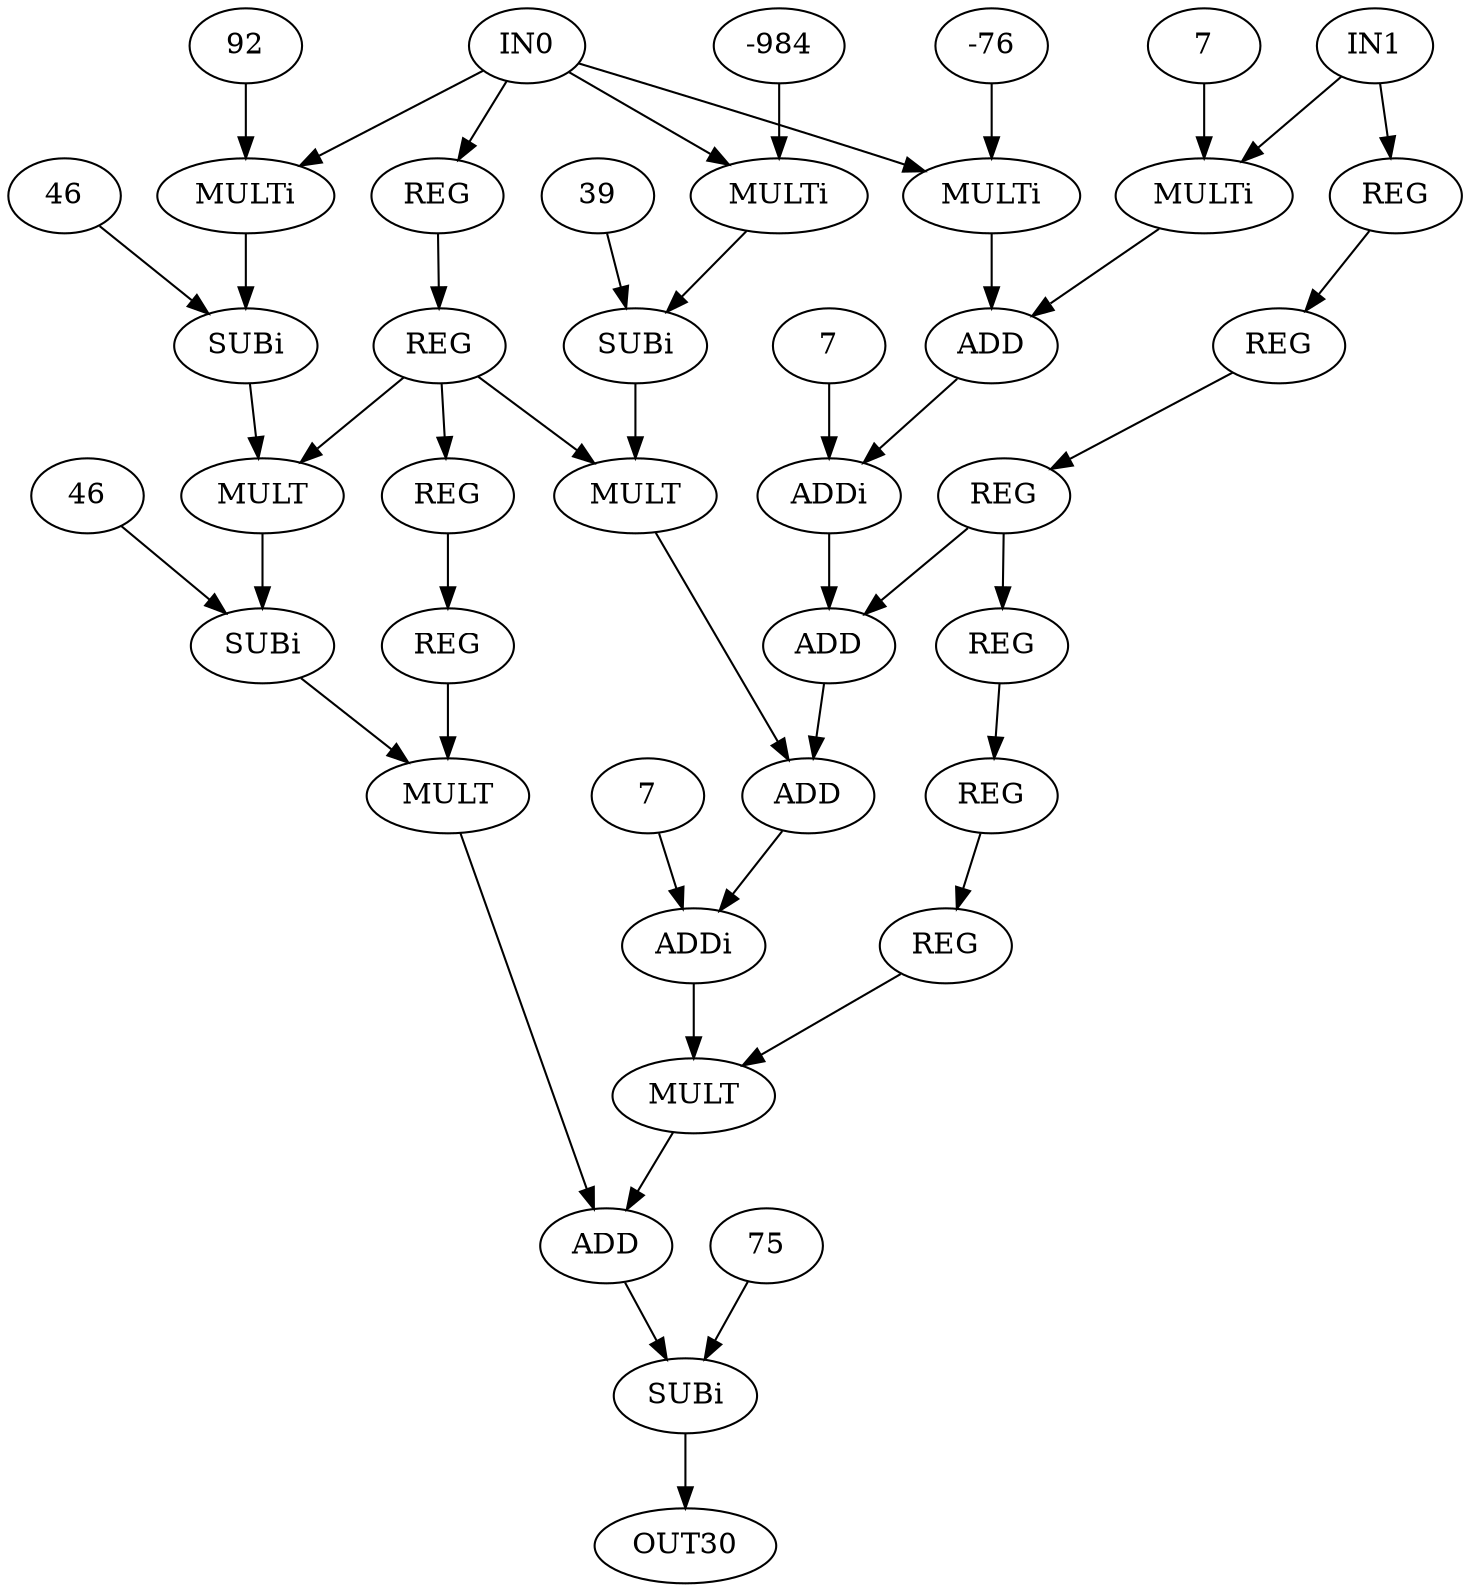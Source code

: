 digraph Sgfilter{
 0 [ label = IN0 ]
 1 [ label = IN1 ]
 2 [ label = REG]
 3 [ label = REG]
 4 [ label = REG]
 5 [ label = REG]
 6 [ label = REG]
 7 [ label = REG]
 8 [ label = REG]
 9 [ label = REG]
 10 [ label = REG]
 11 [ label = REG]
 12 [ label = MULTi, VALUE = -984]
 "12.-984"[ label = -984 ]
 13 [ label = MULTi, VALUE = 92]
 "13.92"[ label = 92 ]
 14 [ label = MULTi, VALUE = -76]
 "14.-76"[ label = -76 ]
 15 [ label = MULTi, VALUE = 7]
 "15.7"[ label = 7 ]
 16 [ label = SUBi, VALUE = 46]
 "16.46"[ label = 46 ]
 17 [ label = SUBi, VALUE = 39]
 "17.39"[ label = 39 ]
 18 [ label = ADD]
 19 [ label = MULT]
 20 [ label = MULT]
 21 [ label = ADDi, VALUE = 7]
 "21.7"[ label = 7 ]
 22 [ label = SUBi, VALUE = 46]
 "22.46"[ label = 46 ]
 23 [ label = ADD]
 24 [ label = MULT]
 25 [ label = ADD]
 26 [ label = ADDi, VALUE = 7]
 "26.7"[ label = 7 ]
 27 [ label = MULT]
 28 [ label = ADD]
 29 [ label = SUBi, VALUE = 75]
 "29.75"[ label = 75 ]
 30 [ label = OUT30 ]
 0 -> 12
 0 -> 13
 0 -> 14
 0 -> 2
 1 -> 15
 1 -> 6
 2 -> 3
 3 -> 4
 3 -> 19
 3 -> 20
 4 -> 5
 5 -> 24
 6 -> 7
 7 -> 8
 8 -> 9
 8 -> 23
 9 -> 10
 10 -> 11
 11 -> 27
 "12.-984" -> 12
 12 -> 17
 "13.92" -> 13
 13 -> 16
 "14.-76" -> 14
 14 -> 18
 "15.7" -> 15
 15 -> 18
 "16.46" -> 16
 16 -> 19
 "17.39" -> 17
 17 -> 20
 18 -> 21
 19 -> 22
 20 -> 25
 "21.7" -> 21
 21 -> 23
 "22.46" -> 22
 22 -> 24
 23 -> 25
 24 -> 28
 25 -> 26
 "26.7" -> 26
 26 -> 27
 27 -> 28
 28 -> 29
 "29.75" -> 29
 29 -> 30
}
